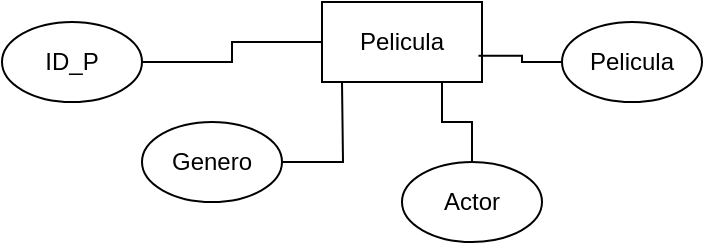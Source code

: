 <mxfile version="21.7.2" type="device">
  <diagram name="Página-1" id="NJlv5iVdqIxIfpM8fTj7">
    <mxGraphModel dx="118" dy="60" grid="1" gridSize="10" guides="1" tooltips="1" connect="1" arrows="1" fold="1" page="1" pageScale="1" pageWidth="827" pageHeight="1169" math="0" shadow="0">
      <root>
        <mxCell id="0" />
        <mxCell id="1" parent="0" />
        <mxCell id="Rwa2Io4eE5qMUJGgt9bu-1" value="Pelicula" style="rounded=0;whiteSpace=wrap;html=1;" vertex="1" parent="1">
          <mxGeometry x="280" y="60" width="80" height="40" as="geometry" />
        </mxCell>
        <mxCell id="Rwa2Io4eE5qMUJGgt9bu-5" style="edgeStyle=orthogonalEdgeStyle;rounded=0;orthogonalLoop=1;jettySize=auto;html=1;strokeColor=default;endArrow=none;endFill=0;" edge="1" parent="1" source="Rwa2Io4eE5qMUJGgt9bu-3" target="Rwa2Io4eE5qMUJGgt9bu-1">
          <mxGeometry relative="1" as="geometry" />
        </mxCell>
        <mxCell id="Rwa2Io4eE5qMUJGgt9bu-3" value="ID_P" style="ellipse;whiteSpace=wrap;html=1;" vertex="1" parent="1">
          <mxGeometry x="120" y="70" width="70" height="40" as="geometry" />
        </mxCell>
        <mxCell id="Rwa2Io4eE5qMUJGgt9bu-7" style="edgeStyle=orthogonalEdgeStyle;rounded=0;orthogonalLoop=1;jettySize=auto;html=1;endArrow=none;endFill=0;" edge="1" parent="1" source="Rwa2Io4eE5qMUJGgt9bu-6">
          <mxGeometry relative="1" as="geometry">
            <mxPoint x="290" y="100" as="targetPoint" />
          </mxGeometry>
        </mxCell>
        <mxCell id="Rwa2Io4eE5qMUJGgt9bu-6" value="Genero" style="ellipse;whiteSpace=wrap;html=1;" vertex="1" parent="1">
          <mxGeometry x="190" y="120" width="70" height="40" as="geometry" />
        </mxCell>
        <mxCell id="Rwa2Io4eE5qMUJGgt9bu-9" style="edgeStyle=orthogonalEdgeStyle;rounded=0;orthogonalLoop=1;jettySize=auto;html=1;entryX=0.75;entryY=1;entryDx=0;entryDy=0;endArrow=none;endFill=0;" edge="1" parent="1" source="Rwa2Io4eE5qMUJGgt9bu-8" target="Rwa2Io4eE5qMUJGgt9bu-1">
          <mxGeometry relative="1" as="geometry" />
        </mxCell>
        <mxCell id="Rwa2Io4eE5qMUJGgt9bu-8" value="Actor" style="ellipse;whiteSpace=wrap;html=1;" vertex="1" parent="1">
          <mxGeometry x="320" y="140" width="70" height="40" as="geometry" />
        </mxCell>
        <mxCell id="Rwa2Io4eE5qMUJGgt9bu-12" style="edgeStyle=orthogonalEdgeStyle;rounded=0;orthogonalLoop=1;jettySize=auto;html=1;entryX=0.978;entryY=0.672;entryDx=0;entryDy=0;entryPerimeter=0;endArrow=none;endFill=0;" edge="1" parent="1" source="Rwa2Io4eE5qMUJGgt9bu-11" target="Rwa2Io4eE5qMUJGgt9bu-1">
          <mxGeometry relative="1" as="geometry" />
        </mxCell>
        <mxCell id="Rwa2Io4eE5qMUJGgt9bu-11" value="Pelicula" style="ellipse;whiteSpace=wrap;html=1;" vertex="1" parent="1">
          <mxGeometry x="400" y="70" width="70" height="40" as="geometry" />
        </mxCell>
      </root>
    </mxGraphModel>
  </diagram>
</mxfile>
